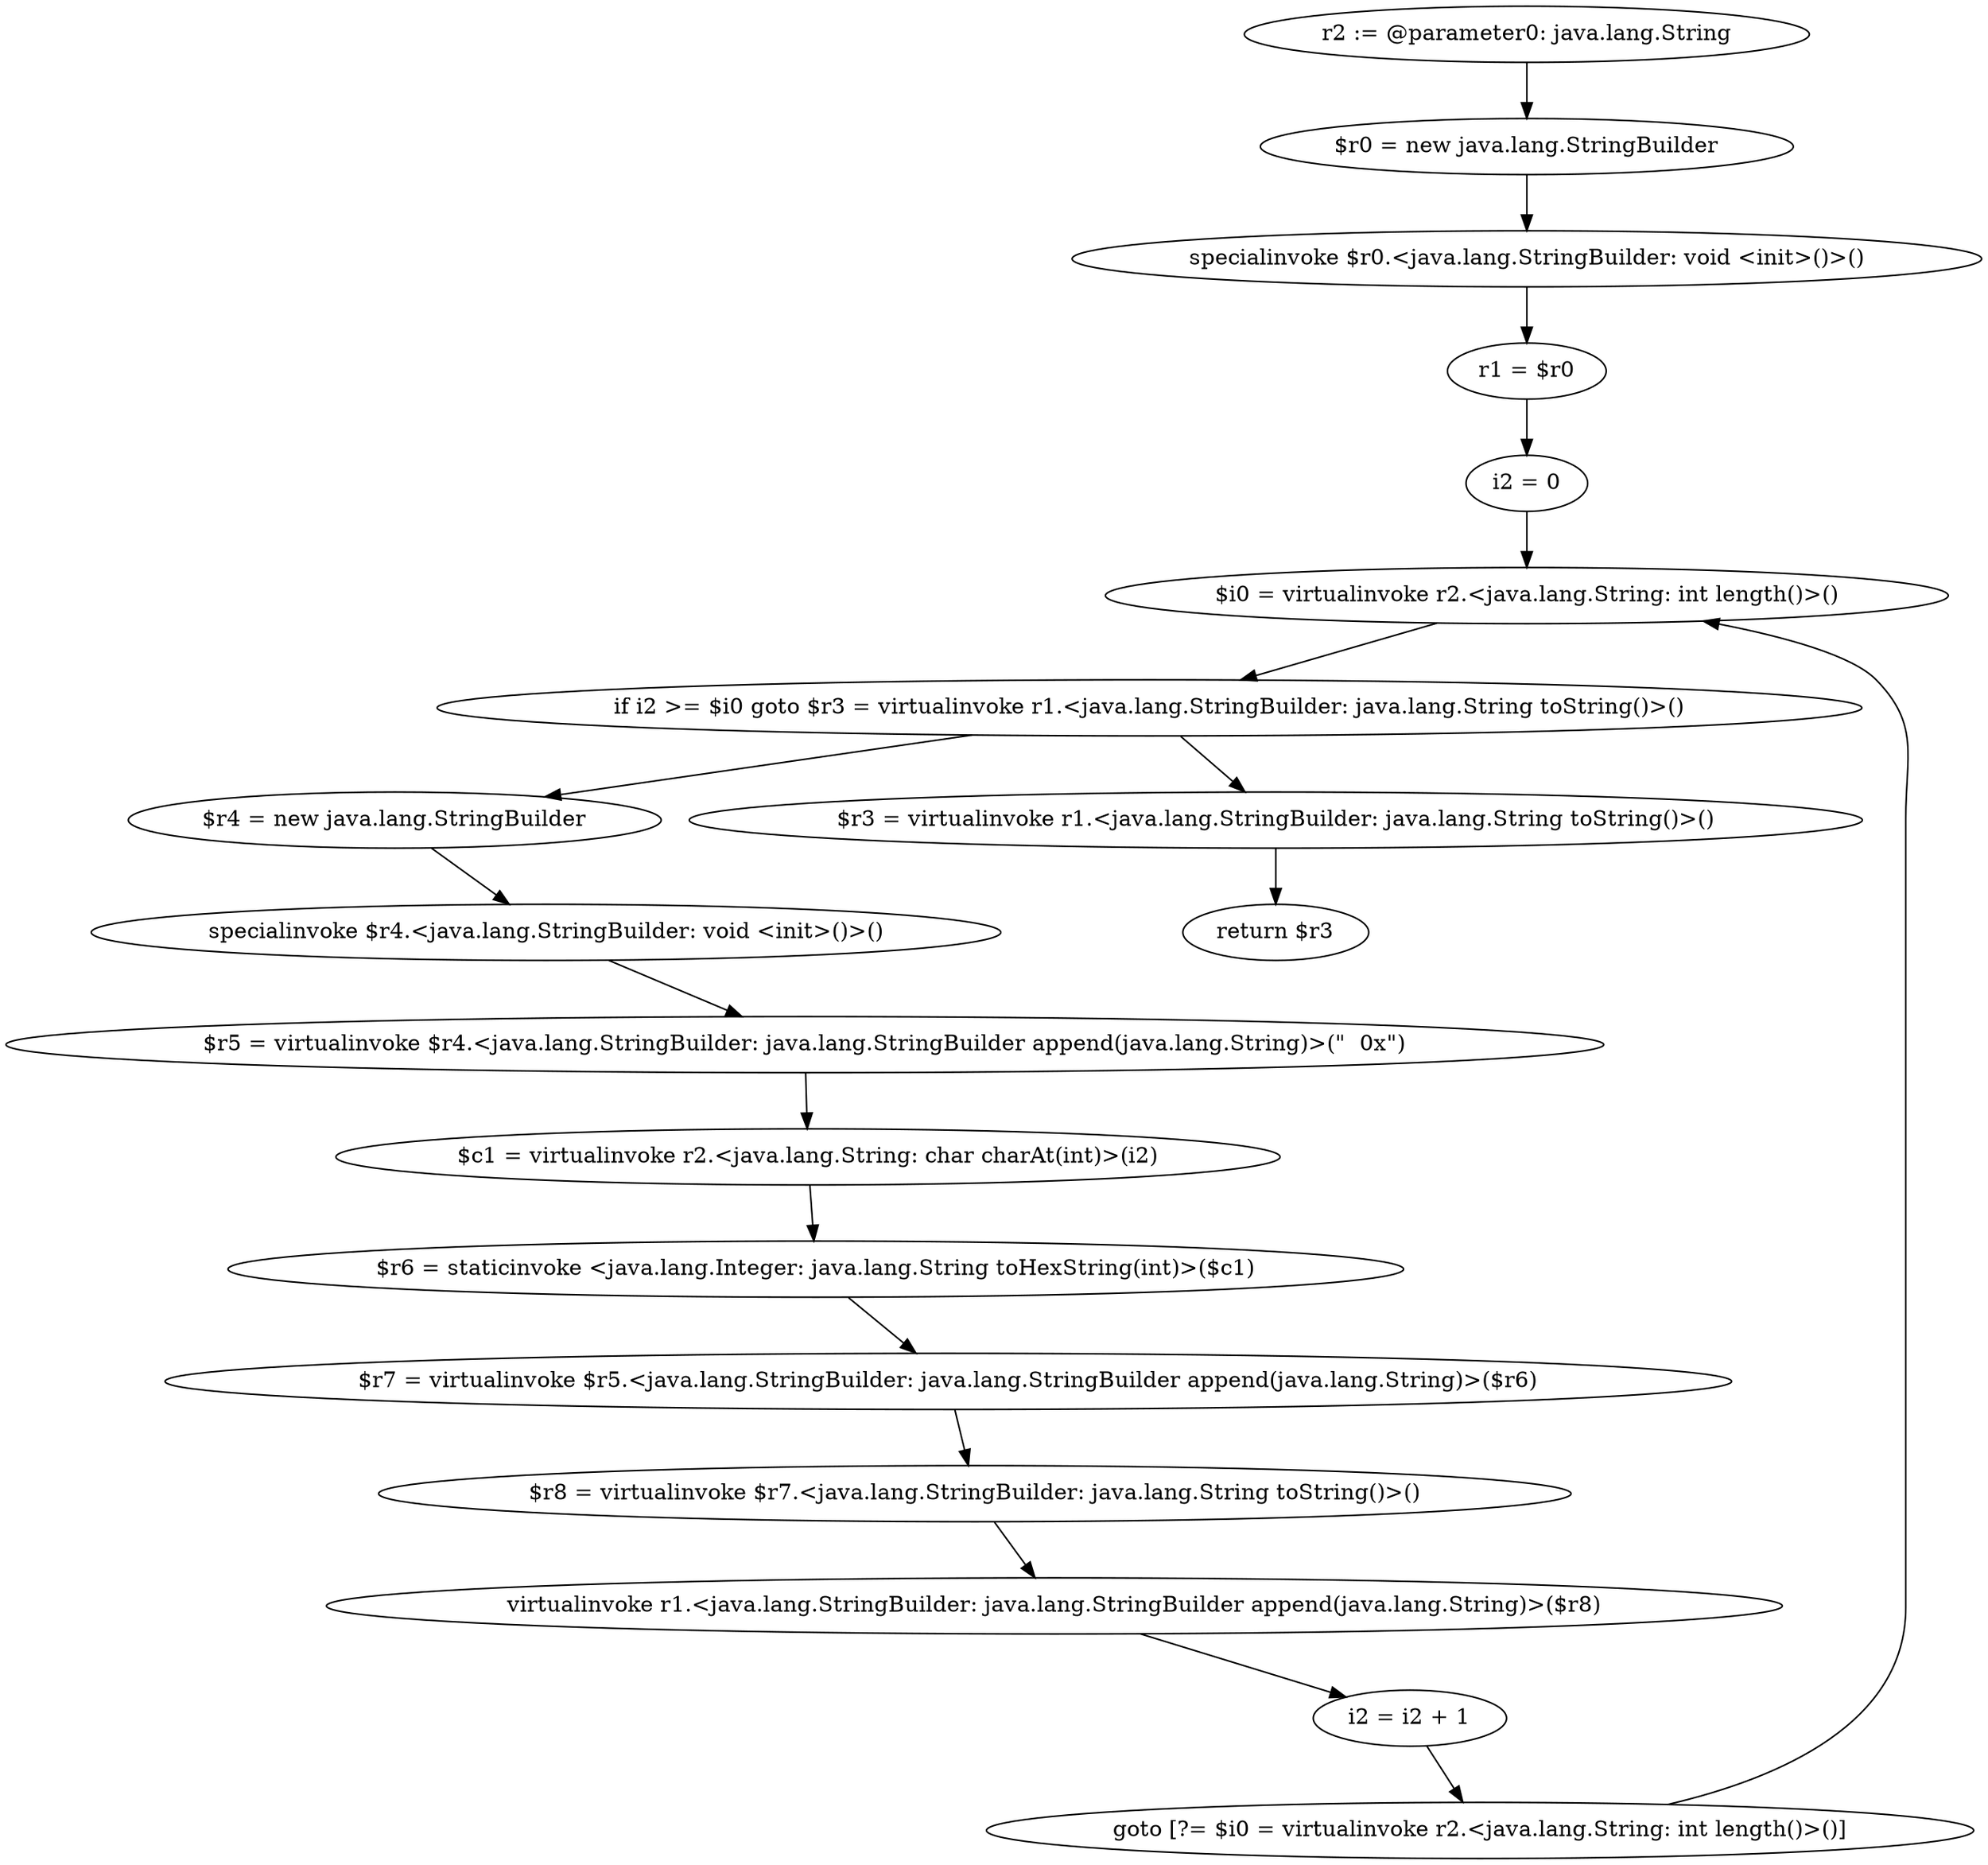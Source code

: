 digraph "unitGraph" {
    "r2 := @parameter0: java.lang.String"
    "$r0 = new java.lang.StringBuilder"
    "specialinvoke $r0.<java.lang.StringBuilder: void <init>()>()"
    "r1 = $r0"
    "i2 = 0"
    "$i0 = virtualinvoke r2.<java.lang.String: int length()>()"
    "if i2 >= $i0 goto $r3 = virtualinvoke r1.<java.lang.StringBuilder: java.lang.String toString()>()"
    "$r4 = new java.lang.StringBuilder"
    "specialinvoke $r4.<java.lang.StringBuilder: void <init>()>()"
    "$r5 = virtualinvoke $r4.<java.lang.StringBuilder: java.lang.StringBuilder append(java.lang.String)>(\"  0x\")"
    "$c1 = virtualinvoke r2.<java.lang.String: char charAt(int)>(i2)"
    "$r6 = staticinvoke <java.lang.Integer: java.lang.String toHexString(int)>($c1)"
    "$r7 = virtualinvoke $r5.<java.lang.StringBuilder: java.lang.StringBuilder append(java.lang.String)>($r6)"
    "$r8 = virtualinvoke $r7.<java.lang.StringBuilder: java.lang.String toString()>()"
    "virtualinvoke r1.<java.lang.StringBuilder: java.lang.StringBuilder append(java.lang.String)>($r8)"
    "i2 = i2 + 1"
    "goto [?= $i0 = virtualinvoke r2.<java.lang.String: int length()>()]"
    "$r3 = virtualinvoke r1.<java.lang.StringBuilder: java.lang.String toString()>()"
    "return $r3"
    "r2 := @parameter0: java.lang.String"->"$r0 = new java.lang.StringBuilder";
    "$r0 = new java.lang.StringBuilder"->"specialinvoke $r0.<java.lang.StringBuilder: void <init>()>()";
    "specialinvoke $r0.<java.lang.StringBuilder: void <init>()>()"->"r1 = $r0";
    "r1 = $r0"->"i2 = 0";
    "i2 = 0"->"$i0 = virtualinvoke r2.<java.lang.String: int length()>()";
    "$i0 = virtualinvoke r2.<java.lang.String: int length()>()"->"if i2 >= $i0 goto $r3 = virtualinvoke r1.<java.lang.StringBuilder: java.lang.String toString()>()";
    "if i2 >= $i0 goto $r3 = virtualinvoke r1.<java.lang.StringBuilder: java.lang.String toString()>()"->"$r4 = new java.lang.StringBuilder";
    "if i2 >= $i0 goto $r3 = virtualinvoke r1.<java.lang.StringBuilder: java.lang.String toString()>()"->"$r3 = virtualinvoke r1.<java.lang.StringBuilder: java.lang.String toString()>()";
    "$r4 = new java.lang.StringBuilder"->"specialinvoke $r4.<java.lang.StringBuilder: void <init>()>()";
    "specialinvoke $r4.<java.lang.StringBuilder: void <init>()>()"->"$r5 = virtualinvoke $r4.<java.lang.StringBuilder: java.lang.StringBuilder append(java.lang.String)>(\"  0x\")";
    "$r5 = virtualinvoke $r4.<java.lang.StringBuilder: java.lang.StringBuilder append(java.lang.String)>(\"  0x\")"->"$c1 = virtualinvoke r2.<java.lang.String: char charAt(int)>(i2)";
    "$c1 = virtualinvoke r2.<java.lang.String: char charAt(int)>(i2)"->"$r6 = staticinvoke <java.lang.Integer: java.lang.String toHexString(int)>($c1)";
    "$r6 = staticinvoke <java.lang.Integer: java.lang.String toHexString(int)>($c1)"->"$r7 = virtualinvoke $r5.<java.lang.StringBuilder: java.lang.StringBuilder append(java.lang.String)>($r6)";
    "$r7 = virtualinvoke $r5.<java.lang.StringBuilder: java.lang.StringBuilder append(java.lang.String)>($r6)"->"$r8 = virtualinvoke $r7.<java.lang.StringBuilder: java.lang.String toString()>()";
    "$r8 = virtualinvoke $r7.<java.lang.StringBuilder: java.lang.String toString()>()"->"virtualinvoke r1.<java.lang.StringBuilder: java.lang.StringBuilder append(java.lang.String)>($r8)";
    "virtualinvoke r1.<java.lang.StringBuilder: java.lang.StringBuilder append(java.lang.String)>($r8)"->"i2 = i2 + 1";
    "i2 = i2 + 1"->"goto [?= $i0 = virtualinvoke r2.<java.lang.String: int length()>()]";
    "goto [?= $i0 = virtualinvoke r2.<java.lang.String: int length()>()]"->"$i0 = virtualinvoke r2.<java.lang.String: int length()>()";
    "$r3 = virtualinvoke r1.<java.lang.StringBuilder: java.lang.String toString()>()"->"return $r3";
}
